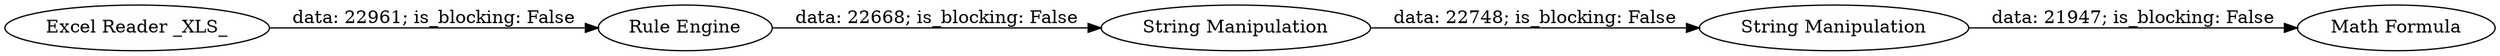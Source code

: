 digraph {
	"164866845780168292_1" [label="Excel Reader _XLS_"]
	"164866845780168292_3" [label="String Manipulation"]
	"164866845780168292_4" [label="Math Formula"]
	"164866845780168292_5" [label="String Manipulation"]
	"164866845780168292_2" [label="Rule Engine"]
	"164866845780168292_1" -> "164866845780168292_2" [label="data: 22961; is_blocking: False"]
	"164866845780168292_3" -> "164866845780168292_5" [label="data: 22748; is_blocking: False"]
	"164866845780168292_5" -> "164866845780168292_4" [label="data: 21947; is_blocking: False"]
	"164866845780168292_2" -> "164866845780168292_3" [label="data: 22668; is_blocking: False"]
	rankdir=LR
}
